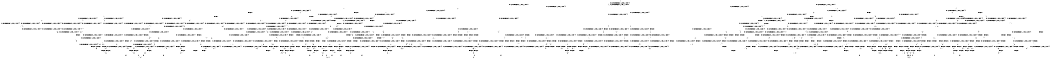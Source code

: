 digraph BCG {
size = "7, 10.5";
center = TRUE;
node [shape = circle];
0 [peripheries = 2];
0 -> 1 [label = "EX !0 !ATOMIC_EXCH_BRANCH (1, +1, TRUE, +0, 2, TRUE) !{0}"];
0 -> 2 [label = "EX !2 !ATOMIC_EXCH_BRANCH (1, +0, TRUE, +0, 1, TRUE) !{0}"];
0 -> 3 [label = "EX !1 !ATOMIC_EXCH_BRANCH (1, +1, TRUE, +0, 3, TRUE) !{0}"];
0 -> 4 [label = "EX !0 !ATOMIC_EXCH_BRANCH (1, +1, TRUE, +0, 2, TRUE) !{0}"];
1 -> 5 [label = "EX !2 !ATOMIC_EXCH_BRANCH (1, +0, TRUE, +0, 1, FALSE) !{0}"];
1 -> 6 [label = "EX !1 !ATOMIC_EXCH_BRANCH (1, +1, TRUE, +0, 3, FALSE) !{0}"];
1 -> 7 [label = "TERMINATE !0"];
2 -> 2 [label = "EX !2 !ATOMIC_EXCH_BRANCH (1, +0, TRUE, +0, 1, TRUE) !{0}"];
2 -> 8 [label = "EX !0 !ATOMIC_EXCH_BRANCH (1, +1, TRUE, +0, 2, TRUE) !{0}"];
2 -> 9 [label = "EX !1 !ATOMIC_EXCH_BRANCH (1, +1, TRUE, +0, 3, TRUE) !{0}"];
2 -> 10 [label = "EX !0 !ATOMIC_EXCH_BRANCH (1, +1, TRUE, +0, 2, TRUE) !{0}"];
3 -> 11 [label = "EX !0 !ATOMIC_EXCH_BRANCH (1, +1, TRUE, +0, 2, FALSE) !{0}"];
3 -> 12 [label = "EX !2 !ATOMIC_EXCH_BRANCH (1, +0, TRUE, +0, 1, FALSE) !{0}"];
3 -> 13 [label = "TERMINATE !1"];
3 -> 14 [label = "EX !0 !ATOMIC_EXCH_BRANCH (1, +1, TRUE, +0, 2, FALSE) !{0}"];
4 -> 15 [label = "EX !2 !ATOMIC_EXCH_BRANCH (1, +0, TRUE, +0, 1, FALSE) !{0}"];
4 -> 16 [label = "EX !1 !ATOMIC_EXCH_BRANCH (1, +1, TRUE, +0, 3, FALSE) !{0}"];
4 -> 17 [label = "TERMINATE !0"];
5 -> 18 [label = "EX !1 !ATOMIC_EXCH_BRANCH (1, +1, TRUE, +0, 3, TRUE) !{0}"];
5 -> 19 [label = "TERMINATE !0"];
5 -> 20 [label = "TERMINATE !2"];
6 -> 21 [label = "EX !1 !ATOMIC_EXCH_BRANCH (1, +0, TRUE, +1, 1, TRUE) !{0}"];
6 -> 22 [label = "EX !2 !ATOMIC_EXCH_BRANCH (1, +0, TRUE, +0, 1, FALSE) !{0}"];
6 -> 23 [label = "TERMINATE !0"];
7 -> 24 [label = "EX !2 !ATOMIC_EXCH_BRANCH (1, +0, TRUE, +0, 1, FALSE) !{1}"];
7 -> 25 [label = "EX !1 !ATOMIC_EXCH_BRANCH (1, +1, TRUE, +0, 3, FALSE) !{1}"];
7 -> 26 [label = "EX !1 !ATOMIC_EXCH_BRANCH (1, +1, TRUE, +0, 3, FALSE) !{1}"];
8 -> 5 [label = "EX !2 !ATOMIC_EXCH_BRANCH (1, +0, TRUE, +0, 1, FALSE) !{0}"];
8 -> 27 [label = "EX !1 !ATOMIC_EXCH_BRANCH (1, +1, TRUE, +0, 3, FALSE) !{0}"];
8 -> 28 [label = "TERMINATE !0"];
9 -> 12 [label = "EX !2 !ATOMIC_EXCH_BRANCH (1, +0, TRUE, +0, 1, FALSE) !{0}"];
9 -> 29 [label = "EX !0 !ATOMIC_EXCH_BRANCH (1, +1, TRUE, +0, 2, FALSE) !{0}"];
9 -> 30 [label = "TERMINATE !1"];
9 -> 31 [label = "EX !0 !ATOMIC_EXCH_BRANCH (1, +1, TRUE, +0, 2, FALSE) !{0}"];
10 -> 15 [label = "EX !2 !ATOMIC_EXCH_BRANCH (1, +0, TRUE, +0, 1, FALSE) !{0}"];
10 -> 32 [label = "EX !1 !ATOMIC_EXCH_BRANCH (1, +1, TRUE, +0, 3, FALSE) !{0}"];
10 -> 33 [label = "TERMINATE !0"];
11 -> 34 [label = "EX !2 !ATOMIC_EXCH_BRANCH (1, +0, TRUE, +0, 1, FALSE) !{0}"];
11 -> 35 [label = "TERMINATE !0"];
11 -> 36 [label = "TERMINATE !1"];
12 -> 18 [label = "EX !0 !ATOMIC_EXCH_BRANCH (1, +1, TRUE, +0, 2, TRUE) !{0}"];
12 -> 37 [label = "TERMINATE !2"];
12 -> 38 [label = "TERMINATE !1"];
12 -> 39 [label = "EX !0 !ATOMIC_EXCH_BRANCH (1, +1, TRUE, +0, 2, TRUE) !{0}"];
13 -> 40 [label = "EX !0 !ATOMIC_EXCH_BRANCH (1, +1, TRUE, +0, 2, FALSE) !{0}"];
13 -> 41 [label = "EX !2 !ATOMIC_EXCH_BRANCH (1, +0, TRUE, +0, 1, FALSE) !{0}"];
13 -> 42 [label = "EX !0 !ATOMIC_EXCH_BRANCH (1, +1, TRUE, +0, 2, FALSE) !{0}"];
14 -> 43 [label = "EX !2 !ATOMIC_EXCH_BRANCH (1, +0, TRUE, +0, 1, FALSE) !{0}"];
14 -> 44 [label = "TERMINATE !0"];
14 -> 45 [label = "TERMINATE !1"];
15 -> 39 [label = "EX !1 !ATOMIC_EXCH_BRANCH (1, +1, TRUE, +0, 3, TRUE) !{0}"];
15 -> 46 [label = "TERMINATE !0"];
15 -> 47 [label = "TERMINATE !2"];
16 -> 48 [label = "EX !1 !ATOMIC_EXCH_BRANCH (1, +0, TRUE, +1, 1, TRUE) !{0}"];
16 -> 49 [label = "EX !2 !ATOMIC_EXCH_BRANCH (1, +0, TRUE, +0, 1, FALSE) !{0}"];
16 -> 50 [label = "TERMINATE !0"];
17 -> 51 [label = "EX !2 !ATOMIC_EXCH_BRANCH (1, +0, TRUE, +0, 1, FALSE) !{1}"];
17 -> 52 [label = "EX !1 !ATOMIC_EXCH_BRANCH (1, +1, TRUE, +0, 3, FALSE) !{1}"];
18 -> 53 [label = "TERMINATE !0"];
18 -> 54 [label = "TERMINATE !2"];
18 -> 55 [label = "TERMINATE !1"];
19 -> 56 [label = "EX !1 !ATOMIC_EXCH_BRANCH (1, +1, TRUE, +0, 3, TRUE) !{1}"];
19 -> 57 [label = "TERMINATE !2"];
19 -> 58 [label = "EX !1 !ATOMIC_EXCH_BRANCH (1, +1, TRUE, +0, 3, TRUE) !{1}"];
20 -> 59 [label = "EX !1 !ATOMIC_EXCH_BRANCH (1, +1, TRUE, +0, 3, TRUE) !{0}"];
20 -> 60 [label = "TERMINATE !0"];
21 -> 61 [label = "EX !1 !ATOMIC_EXCH_BRANCH (1, +1, TRUE, +0, 3, TRUE) !{0}"];
21 -> 62 [label = "EX !2 !ATOMIC_EXCH_BRANCH (1, +0, TRUE, +0, 1, TRUE) !{0}"];
21 -> 63 [label = "TERMINATE !0"];
22 -> 64 [label = "EX !1 !ATOMIC_EXCH_BRANCH (1, +0, TRUE, +1, 1, FALSE) !{0}"];
22 -> 65 [label = "TERMINATE !0"];
22 -> 66 [label = "TERMINATE !2"];
23 -> 67 [label = "EX !1 !ATOMIC_EXCH_BRANCH (1, +0, TRUE, +1, 1, TRUE) !{1}"];
23 -> 68 [label = "EX !2 !ATOMIC_EXCH_BRANCH (1, +0, TRUE, +0, 1, FALSE) !{1}"];
23 -> 69 [label = "EX !1 !ATOMIC_EXCH_BRANCH (1, +0, TRUE, +1, 1, TRUE) !{1}"];
24 -> 56 [label = "EX !1 !ATOMIC_EXCH_BRANCH (1, +1, TRUE, +0, 3, TRUE) !{1}"];
24 -> 57 [label = "TERMINATE !2"];
24 -> 58 [label = "EX !1 !ATOMIC_EXCH_BRANCH (1, +1, TRUE, +0, 3, TRUE) !{1}"];
25 -> 67 [label = "EX !1 !ATOMIC_EXCH_BRANCH (1, +0, TRUE, +1, 1, TRUE) !{1}"];
25 -> 68 [label = "EX !2 !ATOMIC_EXCH_BRANCH (1, +0, TRUE, +0, 1, FALSE) !{1}"];
25 -> 69 [label = "EX !1 !ATOMIC_EXCH_BRANCH (1, +0, TRUE, +1, 1, TRUE) !{1}"];
26 -> 70 [label = "EX !2 !ATOMIC_EXCH_BRANCH (1, +0, TRUE, +0, 1, FALSE) !{1}"];
26 -> 69 [label = "EX !1 !ATOMIC_EXCH_BRANCH (1, +0, TRUE, +1, 1, TRUE) !{1}"];
27 -> 71 [label = "EX !1 !ATOMIC_EXCH_BRANCH (1, +0, TRUE, +1, 1, TRUE) !{0}"];
27 -> 22 [label = "EX !2 !ATOMIC_EXCH_BRANCH (1, +0, TRUE, +0, 1, FALSE) !{0}"];
27 -> 72 [label = "TERMINATE !0"];
28 -> 24 [label = "EX !2 !ATOMIC_EXCH_BRANCH (1, +0, TRUE, +0, 1, FALSE) !{1}"];
28 -> 73 [label = "EX !1 !ATOMIC_EXCH_BRANCH (1, +1, TRUE, +0, 3, FALSE) !{1}"];
28 -> 74 [label = "EX !1 !ATOMIC_EXCH_BRANCH (1, +1, TRUE, +0, 3, FALSE) !{1}"];
29 -> 34 [label = "EX !2 !ATOMIC_EXCH_BRANCH (1, +0, TRUE, +0, 1, FALSE) !{0}"];
29 -> 75 [label = "TERMINATE !0"];
29 -> 76 [label = "TERMINATE !1"];
30 -> 41 [label = "EX !2 !ATOMIC_EXCH_BRANCH (1, +0, TRUE, +0, 1, FALSE) !{0}"];
30 -> 77 [label = "EX !0 !ATOMIC_EXCH_BRANCH (1, +1, TRUE, +0, 2, FALSE) !{0}"];
30 -> 78 [label = "EX !0 !ATOMIC_EXCH_BRANCH (1, +1, TRUE, +0, 2, FALSE) !{0}"];
31 -> 43 [label = "EX !2 !ATOMIC_EXCH_BRANCH (1, +0, TRUE, +0, 1, FALSE) !{0}"];
31 -> 79 [label = "TERMINATE !0"];
31 -> 80 [label = "TERMINATE !1"];
32 -> 81 [label = "EX !1 !ATOMIC_EXCH_BRANCH (1, +0, TRUE, +1, 1, TRUE) !{0}"];
32 -> 49 [label = "EX !2 !ATOMIC_EXCH_BRANCH (1, +0, TRUE, +0, 1, FALSE) !{0}"];
32 -> 82 [label = "TERMINATE !0"];
33 -> 51 [label = "EX !2 !ATOMIC_EXCH_BRANCH (1, +0, TRUE, +0, 1, FALSE) !{1}"];
33 -> 83 [label = "EX !1 !ATOMIC_EXCH_BRANCH (1, +1, TRUE, +0, 3, FALSE) !{1}"];
34 -> 84 [label = "TERMINATE !0"];
34 -> 85 [label = "TERMINATE !2"];
34 -> 86 [label = "TERMINATE !1"];
35 -> 87 [label = "EX !2 !ATOMIC_EXCH_BRANCH (1, +0, TRUE, +0, 1, FALSE) !{1}"];
35 -> 88 [label = "TERMINATE !1"];
36 -> 89 [label = "EX !2 !ATOMIC_EXCH_BRANCH (1, +0, TRUE, +0, 1, FALSE) !{0}"];
36 -> 90 [label = "TERMINATE !0"];
37 -> 59 [label = "EX !0 !ATOMIC_EXCH_BRANCH (1, +1, TRUE, +0, 2, TRUE) !{0}"];
37 -> 91 [label = "TERMINATE !1"];
37 -> 92 [label = "EX !0 !ATOMIC_EXCH_BRANCH (1, +1, TRUE, +0, 2, TRUE) !{0}"];
38 -> 93 [label = "EX !0 !ATOMIC_EXCH_BRANCH (1, +1, TRUE, +0, 2, TRUE) !{0}"];
38 -> 94 [label = "TERMINATE !2"];
38 -> 95 [label = "EX !0 !ATOMIC_EXCH_BRANCH (1, +1, TRUE, +0, 2, TRUE) !{0}"];
39 -> 96 [label = "TERMINATE !0"];
39 -> 97 [label = "TERMINATE !2"];
39 -> 98 [label = "TERMINATE !1"];
40 -> 89 [label = "EX !2 !ATOMIC_EXCH_BRANCH (1, +0, TRUE, +0, 1, FALSE) !{0}"];
40 -> 90 [label = "TERMINATE !0"];
41 -> 93 [label = "EX !0 !ATOMIC_EXCH_BRANCH (1, +1, TRUE, +0, 2, TRUE) !{0}"];
41 -> 94 [label = "TERMINATE !2"];
41 -> 95 [label = "EX !0 !ATOMIC_EXCH_BRANCH (1, +1, TRUE, +0, 2, TRUE) !{0}"];
42 -> 99 [label = "EX !2 !ATOMIC_EXCH_BRANCH (1, +0, TRUE, +0, 1, FALSE) !{0}"];
42 -> 100 [label = "TERMINATE !0"];
43 -> 101 [label = "TERMINATE !0"];
43 -> 102 [label = "TERMINATE !2"];
43 -> 103 [label = "TERMINATE !1"];
44 -> 104 [label = "EX !2 !ATOMIC_EXCH_BRANCH (1, +0, TRUE, +0, 1, FALSE) !{1}"];
44 -> 105 [label = "TERMINATE !1"];
45 -> 99 [label = "EX !2 !ATOMIC_EXCH_BRANCH (1, +0, TRUE, +0, 1, FALSE) !{0}"];
45 -> 100 [label = "TERMINATE !0"];
46 -> 106 [label = "EX !1 !ATOMIC_EXCH_BRANCH (1, +1, TRUE, +0, 3, TRUE) !{1}"];
46 -> 107 [label = "TERMINATE !2"];
47 -> 92 [label = "EX !1 !ATOMIC_EXCH_BRANCH (1, +1, TRUE, +0, 3, TRUE) !{0}"];
47 -> 108 [label = "TERMINATE !0"];
48 -> 109 [label = "EX !1 !ATOMIC_EXCH_BRANCH (1, +1, TRUE, +0, 3, TRUE) !{0}"];
48 -> 110 [label = "EX !2 !ATOMIC_EXCH_BRANCH (1, +0, TRUE, +0, 1, TRUE) !{0}"];
48 -> 111 [label = "TERMINATE !0"];
49 -> 112 [label = "EX !1 !ATOMIC_EXCH_BRANCH (1, +0, TRUE, +1, 1, FALSE) !{0}"];
49 -> 113 [label = "TERMINATE !0"];
49 -> 114 [label = "TERMINATE !2"];
50 -> 115 [label = "EX !1 !ATOMIC_EXCH_BRANCH (1, +0, TRUE, +1, 1, TRUE) !{1}"];
50 -> 116 [label = "EX !2 !ATOMIC_EXCH_BRANCH (1, +0, TRUE, +0, 1, FALSE) !{1}"];
51 -> 106 [label = "EX !1 !ATOMIC_EXCH_BRANCH (1, +1, TRUE, +0, 3, TRUE) !{1}"];
51 -> 107 [label = "TERMINATE !2"];
52 -> 115 [label = "EX !1 !ATOMIC_EXCH_BRANCH (1, +0, TRUE, +1, 1, TRUE) !{1}"];
52 -> 116 [label = "EX !2 !ATOMIC_EXCH_BRANCH (1, +0, TRUE, +0, 1, FALSE) !{1}"];
53 -> 117 [label = "TERMINATE !2"];
53 -> 118 [label = "TERMINATE !1"];
54 -> 119 [label = "TERMINATE !0"];
54 -> 120 [label = "TERMINATE !1"];
55 -> 121 [label = "TERMINATE !0"];
55 -> 122 [label = "TERMINATE !2"];
56 -> 117 [label = "TERMINATE !2"];
56 -> 118 [label = "TERMINATE !1"];
57 -> 123 [label = "EX !1 !ATOMIC_EXCH_BRANCH (1, +1, TRUE, +0, 3, TRUE) !{1}"];
57 -> 124 [label = "EX !1 !ATOMIC_EXCH_BRANCH (1, +1, TRUE, +0, 3, TRUE) !{1}"];
58 -> 125 [label = "TERMINATE !2"];
58 -> 126 [label = "TERMINATE !1"];
59 -> 119 [label = "TERMINATE !0"];
59 -> 120 [label = "TERMINATE !1"];
60 -> 127 [label = "EX !1 !ATOMIC_EXCH_BRANCH (1, +1, TRUE, +0, 3, TRUE) !{2}"];
61 -> 34 [label = "EX !2 !ATOMIC_EXCH_BRANCH (1, +0, TRUE, +0, 1, FALSE) !{0}"];
61 -> 35 [label = "TERMINATE !0"];
61 -> 36 [label = "TERMINATE !1"];
62 -> 128 [label = "EX !1 !ATOMIC_EXCH_BRANCH (1, +1, TRUE, +0, 3, TRUE) !{0}"];
62 -> 62 [label = "EX !2 !ATOMIC_EXCH_BRANCH (1, +0, TRUE, +0, 1, TRUE) !{0}"];
62 -> 129 [label = "TERMINATE !0"];
63 -> 130 [label = "EX !1 !ATOMIC_EXCH_BRANCH (1, +1, TRUE, +0, 3, TRUE) !{1}"];
63 -> 131 [label = "EX !2 !ATOMIC_EXCH_BRANCH (1, +0, TRUE, +0, 1, TRUE) !{1}"];
63 -> 132 [label = "EX !1 !ATOMIC_EXCH_BRANCH (1, +1, TRUE, +0, 3, TRUE) !{1}"];
64 -> 84 [label = "TERMINATE !0"];
64 -> 85 [label = "TERMINATE !2"];
64 -> 86 [label = "TERMINATE !1"];
65 -> 133 [label = "EX !1 !ATOMIC_EXCH_BRANCH (1, +0, TRUE, +1, 1, FALSE) !{1}"];
65 -> 134 [label = "TERMINATE !2"];
65 -> 135 [label = "EX !1 !ATOMIC_EXCH_BRANCH (1, +0, TRUE, +1, 1, FALSE) !{1}"];
66 -> 136 [label = "EX !1 !ATOMIC_EXCH_BRANCH (1, +0, TRUE, +1, 1, FALSE) !{0}"];
66 -> 137 [label = "TERMINATE !0"];
67 -> 130 [label = "EX !1 !ATOMIC_EXCH_BRANCH (1, +1, TRUE, +0, 3, TRUE) !{1}"];
67 -> 131 [label = "EX !2 !ATOMIC_EXCH_BRANCH (1, +0, TRUE, +0, 1, TRUE) !{1}"];
67 -> 132 [label = "EX !1 !ATOMIC_EXCH_BRANCH (1, +1, TRUE, +0, 3, TRUE) !{1}"];
68 -> 133 [label = "EX !1 !ATOMIC_EXCH_BRANCH (1, +0, TRUE, +1, 1, FALSE) !{1}"];
68 -> 134 [label = "TERMINATE !2"];
68 -> 135 [label = "EX !1 !ATOMIC_EXCH_BRANCH (1, +0, TRUE, +1, 1, FALSE) !{1}"];
69 -> 138 [label = "EX !2 !ATOMIC_EXCH_BRANCH (1, +0, TRUE, +0, 1, TRUE) !{1}"];
69 -> 132 [label = "EX !1 !ATOMIC_EXCH_BRANCH (1, +1, TRUE, +0, 3, TRUE) !{1}"];
70 -> 139 [label = "TERMINATE !2"];
70 -> 135 [label = "EX !1 !ATOMIC_EXCH_BRANCH (1, +0, TRUE, +1, 1, FALSE) !{1}"];
71 -> 128 [label = "EX !1 !ATOMIC_EXCH_BRANCH (1, +1, TRUE, +0, 3, TRUE) !{0}"];
71 -> 62 [label = "EX !2 !ATOMIC_EXCH_BRANCH (1, +0, TRUE, +0, 1, TRUE) !{0}"];
71 -> 129 [label = "TERMINATE !0"];
72 -> 140 [label = "EX !1 !ATOMIC_EXCH_BRANCH (1, +0, TRUE, +1, 1, TRUE) !{1}"];
72 -> 68 [label = "EX !2 !ATOMIC_EXCH_BRANCH (1, +0, TRUE, +0, 1, FALSE) !{1}"];
72 -> 141 [label = "EX !1 !ATOMIC_EXCH_BRANCH (1, +0, TRUE, +1, 1, TRUE) !{1}"];
73 -> 140 [label = "EX !1 !ATOMIC_EXCH_BRANCH (1, +0, TRUE, +1, 1, TRUE) !{1}"];
73 -> 68 [label = "EX !2 !ATOMIC_EXCH_BRANCH (1, +0, TRUE, +0, 1, FALSE) !{1}"];
73 -> 141 [label = "EX !1 !ATOMIC_EXCH_BRANCH (1, +0, TRUE, +1, 1, TRUE) !{1}"];
74 -> 70 [label = "EX !2 !ATOMIC_EXCH_BRANCH (1, +0, TRUE, +0, 1, FALSE) !{1}"];
74 -> 141 [label = "EX !1 !ATOMIC_EXCH_BRANCH (1, +0, TRUE, +1, 1, TRUE) !{1}"];
75 -> 87 [label = "EX !2 !ATOMIC_EXCH_BRANCH (1, +0, TRUE, +0, 1, FALSE) !{1}"];
75 -> 142 [label = "TERMINATE !1"];
76 -> 89 [label = "EX !2 !ATOMIC_EXCH_BRANCH (1, +0, TRUE, +0, 1, FALSE) !{0}"];
76 -> 143 [label = "TERMINATE !0"];
77 -> 89 [label = "EX !2 !ATOMIC_EXCH_BRANCH (1, +0, TRUE, +0, 1, FALSE) !{0}"];
77 -> 143 [label = "TERMINATE !0"];
78 -> 99 [label = "EX !2 !ATOMIC_EXCH_BRANCH (1, +0, TRUE, +0, 1, FALSE) !{0}"];
78 -> 144 [label = "TERMINATE !0"];
79 -> 104 [label = "EX !2 !ATOMIC_EXCH_BRANCH (1, +0, TRUE, +0, 1, FALSE) !{1}"];
79 -> 145 [label = "TERMINATE !1"];
80 -> 99 [label = "EX !2 !ATOMIC_EXCH_BRANCH (1, +0, TRUE, +0, 1, FALSE) !{0}"];
80 -> 144 [label = "TERMINATE !0"];
81 -> 146 [label = "EX !1 !ATOMIC_EXCH_BRANCH (1, +1, TRUE, +0, 3, TRUE) !{0}"];
81 -> 110 [label = "EX !2 !ATOMIC_EXCH_BRANCH (1, +0, TRUE, +0, 1, TRUE) !{0}"];
81 -> 147 [label = "TERMINATE !0"];
82 -> 148 [label = "EX !1 !ATOMIC_EXCH_BRANCH (1, +0, TRUE, +1, 1, TRUE) !{1}"];
82 -> 116 [label = "EX !2 !ATOMIC_EXCH_BRANCH (1, +0, TRUE, +0, 1, FALSE) !{1}"];
83 -> 148 [label = "EX !1 !ATOMIC_EXCH_BRANCH (1, +0, TRUE, +1, 1, TRUE) !{1}"];
83 -> 116 [label = "EX !2 !ATOMIC_EXCH_BRANCH (1, +0, TRUE, +0, 1, FALSE) !{1}"];
84 -> 149 [label = "TERMINATE !2"];
84 -> 150 [label = "TERMINATE !1"];
85 -> 151 [label = "TERMINATE !0"];
85 -> 152 [label = "TERMINATE !1"];
86 -> 153 [label = "TERMINATE !0"];
86 -> 154 [label = "TERMINATE !2"];
87 -> 149 [label = "TERMINATE !2"];
87 -> 150 [label = "TERMINATE !1"];
88 -> 155 [label = "EX !2 !ATOMIC_EXCH_BRANCH (1, +0, TRUE, +0, 1, FALSE) !{2}"];
88 -> 156 [label = "EX !2 !ATOMIC_EXCH_BRANCH (1, +0, TRUE, +0, 1, FALSE) !{2}"];
89 -> 153 [label = "TERMINATE !0"];
89 -> 154 [label = "TERMINATE !2"];
90 -> 155 [label = "EX !2 !ATOMIC_EXCH_BRANCH (1, +0, TRUE, +0, 1, FALSE) !{2}"];
90 -> 156 [label = "EX !2 !ATOMIC_EXCH_BRANCH (1, +0, TRUE, +0, 1, FALSE) !{2}"];
91 -> 157 [label = "EX !0 !ATOMIC_EXCH_BRANCH (1, +1, TRUE, +0, 2, TRUE) !{0}"];
91 -> 158 [label = "EX !0 !ATOMIC_EXCH_BRANCH (1, +1, TRUE, +0, 2, TRUE) !{0}"];
92 -> 159 [label = "TERMINATE !0"];
92 -> 160 [label = "TERMINATE !1"];
93 -> 121 [label = "TERMINATE !0"];
93 -> 122 [label = "TERMINATE !2"];
94 -> 157 [label = "EX !0 !ATOMIC_EXCH_BRANCH (1, +1, TRUE, +0, 2, TRUE) !{0}"];
94 -> 158 [label = "EX !0 !ATOMIC_EXCH_BRANCH (1, +1, TRUE, +0, 2, TRUE) !{0}"];
95 -> 161 [label = "TERMINATE !0"];
95 -> 162 [label = "TERMINATE !2"];
96 -> 163 [label = "TERMINATE !2"];
96 -> 164 [label = "TERMINATE !1"];
97 -> 159 [label = "TERMINATE !0"];
97 -> 160 [label = "TERMINATE !1"];
98 -> 161 [label = "TERMINATE !0"];
98 -> 162 [label = "TERMINATE !2"];
99 -> 165 [label = "TERMINATE !0"];
99 -> 166 [label = "TERMINATE !2"];
100 -> 167 [label = "EX !2 !ATOMIC_EXCH_BRANCH (1, +0, TRUE, +0, 1, FALSE) !{2}"];
101 -> 168 [label = "TERMINATE !2"];
101 -> 169 [label = "TERMINATE !1"];
102 -> 170 [label = "TERMINATE !0"];
102 -> 171 [label = "TERMINATE !1"];
103 -> 165 [label = "TERMINATE !0"];
103 -> 166 [label = "TERMINATE !2"];
104 -> 168 [label = "TERMINATE !2"];
104 -> 169 [label = "TERMINATE !1"];
105 -> 167 [label = "EX !2 !ATOMIC_EXCH_BRANCH (1, +0, TRUE, +0, 1, FALSE) !{2}"];
106 -> 163 [label = "TERMINATE !2"];
106 -> 164 [label = "TERMINATE !1"];
107 -> 172 [label = "EX !1 !ATOMIC_EXCH_BRANCH (1, +1, TRUE, +0, 3, TRUE) !{1}"];
108 -> 173 [label = "EX !1 !ATOMIC_EXCH_BRANCH (1, +1, TRUE, +0, 3, TRUE) !{2}"];
109 -> 43 [label = "EX !2 !ATOMIC_EXCH_BRANCH (1, +0, TRUE, +0, 1, FALSE) !{0}"];
109 -> 44 [label = "TERMINATE !0"];
109 -> 45 [label = "TERMINATE !1"];
110 -> 146 [label = "EX !1 !ATOMIC_EXCH_BRANCH (1, +1, TRUE, +0, 3, TRUE) !{0}"];
110 -> 110 [label = "EX !2 !ATOMIC_EXCH_BRANCH (1, +0, TRUE, +0, 1, TRUE) !{0}"];
110 -> 147 [label = "TERMINATE !0"];
111 -> 174 [label = "EX !1 !ATOMIC_EXCH_BRANCH (1, +1, TRUE, +0, 3, TRUE) !{1}"];
111 -> 175 [label = "EX !2 !ATOMIC_EXCH_BRANCH (1, +0, TRUE, +0, 1, TRUE) !{1}"];
112 -> 101 [label = "TERMINATE !0"];
112 -> 102 [label = "TERMINATE !2"];
112 -> 103 [label = "TERMINATE !1"];
113 -> 176 [label = "EX !1 !ATOMIC_EXCH_BRANCH (1, +0, TRUE, +1, 1, FALSE) !{1}"];
113 -> 177 [label = "TERMINATE !2"];
114 -> 178 [label = "EX !1 !ATOMIC_EXCH_BRANCH (1, +0, TRUE, +1, 1, FALSE) !{0}"];
114 -> 179 [label = "TERMINATE !0"];
115 -> 174 [label = "EX !1 !ATOMIC_EXCH_BRANCH (1, +1, TRUE, +0, 3, TRUE) !{1}"];
115 -> 175 [label = "EX !2 !ATOMIC_EXCH_BRANCH (1, +0, TRUE, +0, 1, TRUE) !{1}"];
116 -> 176 [label = "EX !1 !ATOMIC_EXCH_BRANCH (1, +0, TRUE, +1, 1, FALSE) !{1}"];
116 -> 177 [label = "TERMINATE !2"];
117 -> 180 [label = "TERMINATE !1"];
118 -> 181 [label = "TERMINATE !2"];
119 -> 182 [label = "TERMINATE !1"];
120 -> 183 [label = "TERMINATE !0"];
121 -> 181 [label = "TERMINATE !2"];
122 -> 183 [label = "TERMINATE !0"];
123 -> 180 [label = "TERMINATE !1"];
124 -> 184 [label = "TERMINATE !1"];
125 -> 184 [label = "TERMINATE !1"];
126 -> 185 [label = "TERMINATE !2"];
127 -> 182 [label = "TERMINATE !1"];
128 -> 34 [label = "EX !2 !ATOMIC_EXCH_BRANCH (1, +0, TRUE, +0, 1, FALSE) !{0}"];
128 -> 75 [label = "TERMINATE !0"];
128 -> 76 [label = "TERMINATE !1"];
129 -> 186 [label = "EX !1 !ATOMIC_EXCH_BRANCH (1, +1, TRUE, +0, 3, TRUE) !{1}"];
129 -> 131 [label = "EX !2 !ATOMIC_EXCH_BRANCH (1, +0, TRUE, +0, 1, TRUE) !{1}"];
129 -> 187 [label = "EX !1 !ATOMIC_EXCH_BRANCH (1, +1, TRUE, +0, 3, TRUE) !{1}"];
130 -> 87 [label = "EX !2 !ATOMIC_EXCH_BRANCH (1, +0, TRUE, +0, 1, FALSE) !{1}"];
130 -> 88 [label = "TERMINATE !1"];
131 -> 186 [label = "EX !1 !ATOMIC_EXCH_BRANCH (1, +1, TRUE, +0, 3, TRUE) !{1}"];
131 -> 131 [label = "EX !2 !ATOMIC_EXCH_BRANCH (1, +0, TRUE, +0, 1, TRUE) !{1}"];
131 -> 187 [label = "EX !1 !ATOMIC_EXCH_BRANCH (1, +1, TRUE, +0, 3, TRUE) !{1}"];
132 -> 188 [label = "EX !2 !ATOMIC_EXCH_BRANCH (1, +0, TRUE, +0, 1, FALSE) !{1}"];
132 -> 189 [label = "TERMINATE !1"];
133 -> 149 [label = "TERMINATE !2"];
133 -> 150 [label = "TERMINATE !1"];
134 -> 190 [label = "EX !1 !ATOMIC_EXCH_BRANCH (1, +0, TRUE, +1, 1, FALSE) !{1}"];
134 -> 191 [label = "EX !1 !ATOMIC_EXCH_BRANCH (1, +0, TRUE, +1, 1, FALSE) !{1}"];
135 -> 192 [label = "TERMINATE !2"];
135 -> 193 [label = "TERMINATE !1"];
136 -> 151 [label = "TERMINATE !0"];
136 -> 152 [label = "TERMINATE !1"];
137 -> 194 [label = "EX !1 !ATOMIC_EXCH_BRANCH (1, +0, TRUE, +1, 1, FALSE) !{2}"];
138 -> 138 [label = "EX !2 !ATOMIC_EXCH_BRANCH (1, +0, TRUE, +0, 1, TRUE) !{1}"];
138 -> 187 [label = "EX !1 !ATOMIC_EXCH_BRANCH (1, +1, TRUE, +0, 3, TRUE) !{1}"];
139 -> 191 [label = "EX !1 !ATOMIC_EXCH_BRANCH (1, +0, TRUE, +1, 1, FALSE) !{1}"];
140 -> 186 [label = "EX !1 !ATOMIC_EXCH_BRANCH (1, +1, TRUE, +0, 3, TRUE) !{1}"];
140 -> 131 [label = "EX !2 !ATOMIC_EXCH_BRANCH (1, +0, TRUE, +0, 1, TRUE) !{1}"];
140 -> 187 [label = "EX !1 !ATOMIC_EXCH_BRANCH (1, +1, TRUE, +0, 3, TRUE) !{1}"];
141 -> 138 [label = "EX !2 !ATOMIC_EXCH_BRANCH (1, +0, TRUE, +0, 1, TRUE) !{1}"];
141 -> 187 [label = "EX !1 !ATOMIC_EXCH_BRANCH (1, +1, TRUE, +0, 3, TRUE) !{1}"];
142 -> 155 [label = "EX !2 !ATOMIC_EXCH_BRANCH (1, +0, TRUE, +0, 1, FALSE) !{2}"];
142 -> 156 [label = "EX !2 !ATOMIC_EXCH_BRANCH (1, +0, TRUE, +0, 1, FALSE) !{2}"];
143 -> 155 [label = "EX !2 !ATOMIC_EXCH_BRANCH (1, +0, TRUE, +0, 1, FALSE) !{2}"];
143 -> 156 [label = "EX !2 !ATOMIC_EXCH_BRANCH (1, +0, TRUE, +0, 1, FALSE) !{2}"];
144 -> 167 [label = "EX !2 !ATOMIC_EXCH_BRANCH (1, +0, TRUE, +0, 1, FALSE) !{2}"];
145 -> 167 [label = "EX !2 !ATOMIC_EXCH_BRANCH (1, +0, TRUE, +0, 1, FALSE) !{2}"];
146 -> 43 [label = "EX !2 !ATOMIC_EXCH_BRANCH (1, +0, TRUE, +0, 1, FALSE) !{0}"];
146 -> 79 [label = "TERMINATE !0"];
146 -> 80 [label = "TERMINATE !1"];
147 -> 195 [label = "EX !1 !ATOMIC_EXCH_BRANCH (1, +1, TRUE, +0, 3, TRUE) !{1}"];
147 -> 175 [label = "EX !2 !ATOMIC_EXCH_BRANCH (1, +0, TRUE, +0, 1, TRUE) !{1}"];
148 -> 195 [label = "EX !1 !ATOMIC_EXCH_BRANCH (1, +1, TRUE, +0, 3, TRUE) !{1}"];
148 -> 175 [label = "EX !2 !ATOMIC_EXCH_BRANCH (1, +0, TRUE, +0, 1, TRUE) !{1}"];
149 -> 196 [label = "TERMINATE !1"];
150 -> 197 [label = "TERMINATE !2"];
151 -> 198 [label = "TERMINATE !1"];
152 -> 199 [label = "TERMINATE !0"];
153 -> 197 [label = "TERMINATE !2"];
154 -> 199 [label = "TERMINATE !0"];
155 -> 197 [label = "TERMINATE !2"];
156 -> 200 [label = "TERMINATE !2"];
157 -> 183 [label = "TERMINATE !0"];
158 -> 201 [label = "TERMINATE !0"];
159 -> 202 [label = "TERMINATE !1"];
160 -> 201 [label = "TERMINATE !0"];
161 -> 203 [label = "TERMINATE !2"];
162 -> 201 [label = "TERMINATE !0"];
163 -> 204 [label = "TERMINATE !1"];
164 -> 203 [label = "TERMINATE !2"];
165 -> 205 [label = "TERMINATE !2"];
166 -> 206 [label = "TERMINATE !0"];
167 -> 205 [label = "TERMINATE !2"];
168 -> 207 [label = "TERMINATE !1"];
169 -> 205 [label = "TERMINATE !2"];
170 -> 208 [label = "TERMINATE !1"];
171 -> 206 [label = "TERMINATE !0"];
172 -> 204 [label = "TERMINATE !1"];
173 -> 202 [label = "TERMINATE !1"];
174 -> 104 [label = "EX !2 !ATOMIC_EXCH_BRANCH (1, +0, TRUE, +0, 1, FALSE) !{1}"];
174 -> 105 [label = "TERMINATE !1"];
175 -> 195 [label = "EX !1 !ATOMIC_EXCH_BRANCH (1, +1, TRUE, +0, 3, TRUE) !{1}"];
175 -> 175 [label = "EX !2 !ATOMIC_EXCH_BRANCH (1, +0, TRUE, +0, 1, TRUE) !{1}"];
176 -> 168 [label = "TERMINATE !2"];
176 -> 169 [label = "TERMINATE !1"];
177 -> 209 [label = "EX !1 !ATOMIC_EXCH_BRANCH (1, +0, TRUE, +1, 1, FALSE) !{1}"];
178 -> 170 [label = "TERMINATE !0"];
178 -> 171 [label = "TERMINATE !1"];
179 -> 210 [label = "EX !1 !ATOMIC_EXCH_BRANCH (1, +0, TRUE, +1, 1, FALSE) !{2}"];
180 -> 211 [label = "exit"];
181 -> 211 [label = "exit"];
182 -> 211 [label = "exit"];
183 -> 211 [label = "exit"];
184 -> 212 [label = "exit"];
185 -> 212 [label = "exit"];
186 -> 87 [label = "EX !2 !ATOMIC_EXCH_BRANCH (1, +0, TRUE, +0, 1, FALSE) !{1}"];
186 -> 142 [label = "TERMINATE !1"];
187 -> 188 [label = "EX !2 !ATOMIC_EXCH_BRANCH (1, +0, TRUE, +0, 1, FALSE) !{1}"];
187 -> 213 [label = "TERMINATE !1"];
188 -> 192 [label = "TERMINATE !2"];
188 -> 193 [label = "TERMINATE !1"];
189 -> 214 [label = "EX !2 !ATOMIC_EXCH_BRANCH (1, +0, TRUE, +0, 1, FALSE) !{2}"];
190 -> 196 [label = "TERMINATE !1"];
191 -> 215 [label = "TERMINATE !1"];
192 -> 215 [label = "TERMINATE !1"];
193 -> 216 [label = "TERMINATE !2"];
194 -> 198 [label = "TERMINATE !1"];
195 -> 104 [label = "EX !2 !ATOMIC_EXCH_BRANCH (1, +0, TRUE, +0, 1, FALSE) !{1}"];
195 -> 145 [label = "TERMINATE !1"];
196 -> 211 [label = "exit"];
197 -> 211 [label = "exit"];
198 -> 211 [label = "exit"];
199 -> 211 [label = "exit"];
200 -> 217 [label = "exit"];
201 -> 218 [label = "exit"];
202 -> 218 [label = "exit"];
203 -> 218 [label = "exit"];
204 -> 218 [label = "exit"];
205 -> 218 [label = "exit"];
206 -> 218 [label = "exit"];
207 -> 218 [label = "exit"];
208 -> 218 [label = "exit"];
209 -> 207 [label = "TERMINATE !1"];
210 -> 208 [label = "TERMINATE !1"];
213 -> 214 [label = "EX !2 !ATOMIC_EXCH_BRANCH (1, +0, TRUE, +0, 1, FALSE) !{2}"];
214 -> 216 [label = "TERMINATE !2"];
215 -> 212 [label = "exit"];
216 -> 212 [label = "exit"];
}
